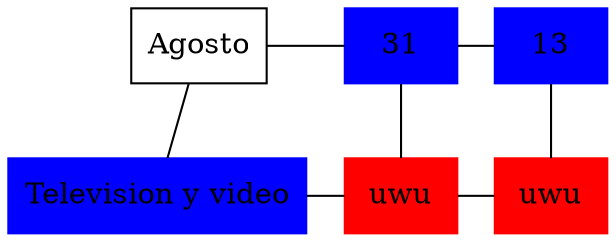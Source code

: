 graph grafico{
node[shape=box]
concentrate=true
compound=true;
nodo00 [label ="Agosto"];
nodo00--nodo10
nodo10[label ="Television y video",color=blue,style=filled];
nodo131[label ="uwu",shape=polygon,color=red,style=filled ];
rank=same {nodo10--nodo131}
rank=same {nodo00--nodo031}
nodo031[label ="31",color=blue,style=filled];
nodo131--nodo031
nodo113[label ="uwu",shape=polygon,color=red,style=filled ];
rank=same {nodo131--nodo113}
rank=same {nodo031--nodo013}
nodo013[label ="13",color=blue,style=filled];
nodo113--nodo013
}
